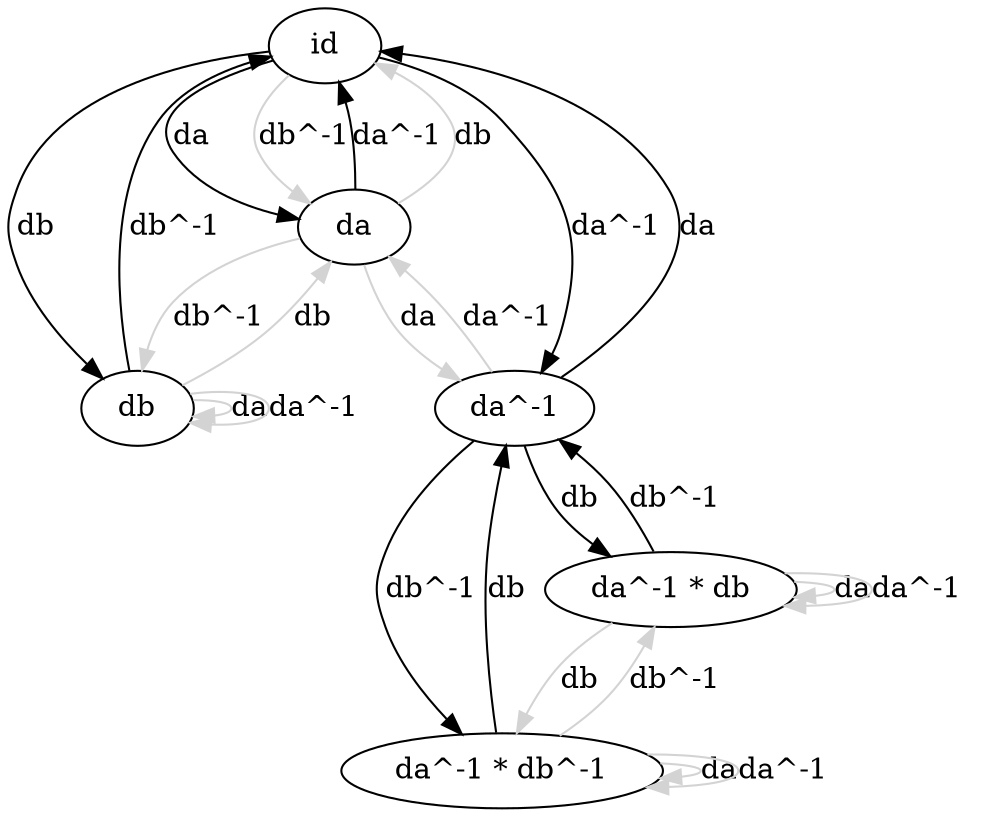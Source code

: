 digraph G {
v_1 [ label = "id" ];
v_2 [ label = "da" ];
v_3 [ label = "db" ];
v_4 [ label = "da^-1 * db^-1" ];
v_5 [ label = "da^-1 * db" ];
v_6 [ label = "da^-1" ];
v_1 -> v_2 [ label = "da" ];
v_1 -> v_2 [ color=lightgray, label = "db^-1" ];
v_1 -> v_3 [ label = "db" ];
v_1 -> v_6 [ label = "da^-1" ];
v_2 -> v_1 [ label = "da^-1" ];
v_2 -> v_1 [ color=lightgray, label = "db" ];
v_2 -> v_3 [ color=lightgray, label = "db^-1" ];
v_2 -> v_6 [ color=lightgray, label = "da" ];
v_3 -> v_1 [ label = "db^-1" ];
v_3 -> v_2 [ color=lightgray, label = "db" ];
v_3 -> v_3 [ color=lightgray, label = "da" ];
v_3 -> v_3 [ color=lightgray, label = "da^-1" ];
v_4 -> v_4 [ color=lightgray, label = "da" ];
v_4 -> v_4 [ color=lightgray, label = "da^-1" ];
v_4 -> v_5 [ color=lightgray, label = "db^-1" ];
v_4 -> v_6 [ label = "db" ];
v_5 -> v_4 [ color=lightgray, label = "db" ];
v_5 -> v_5 [ color=lightgray, label = "da" ];
v_5 -> v_5 [ color=lightgray, label = "da^-1" ];
v_5 -> v_6 [ label = "db^-1" ];
v_6 -> v_1 [ label = "da" ];
v_6 -> v_2 [ color=lightgray, label = "da^-1" ];
v_6 -> v_4 [ label = "db^-1" ];
v_6 -> v_5 [ label = "db" ];
}
